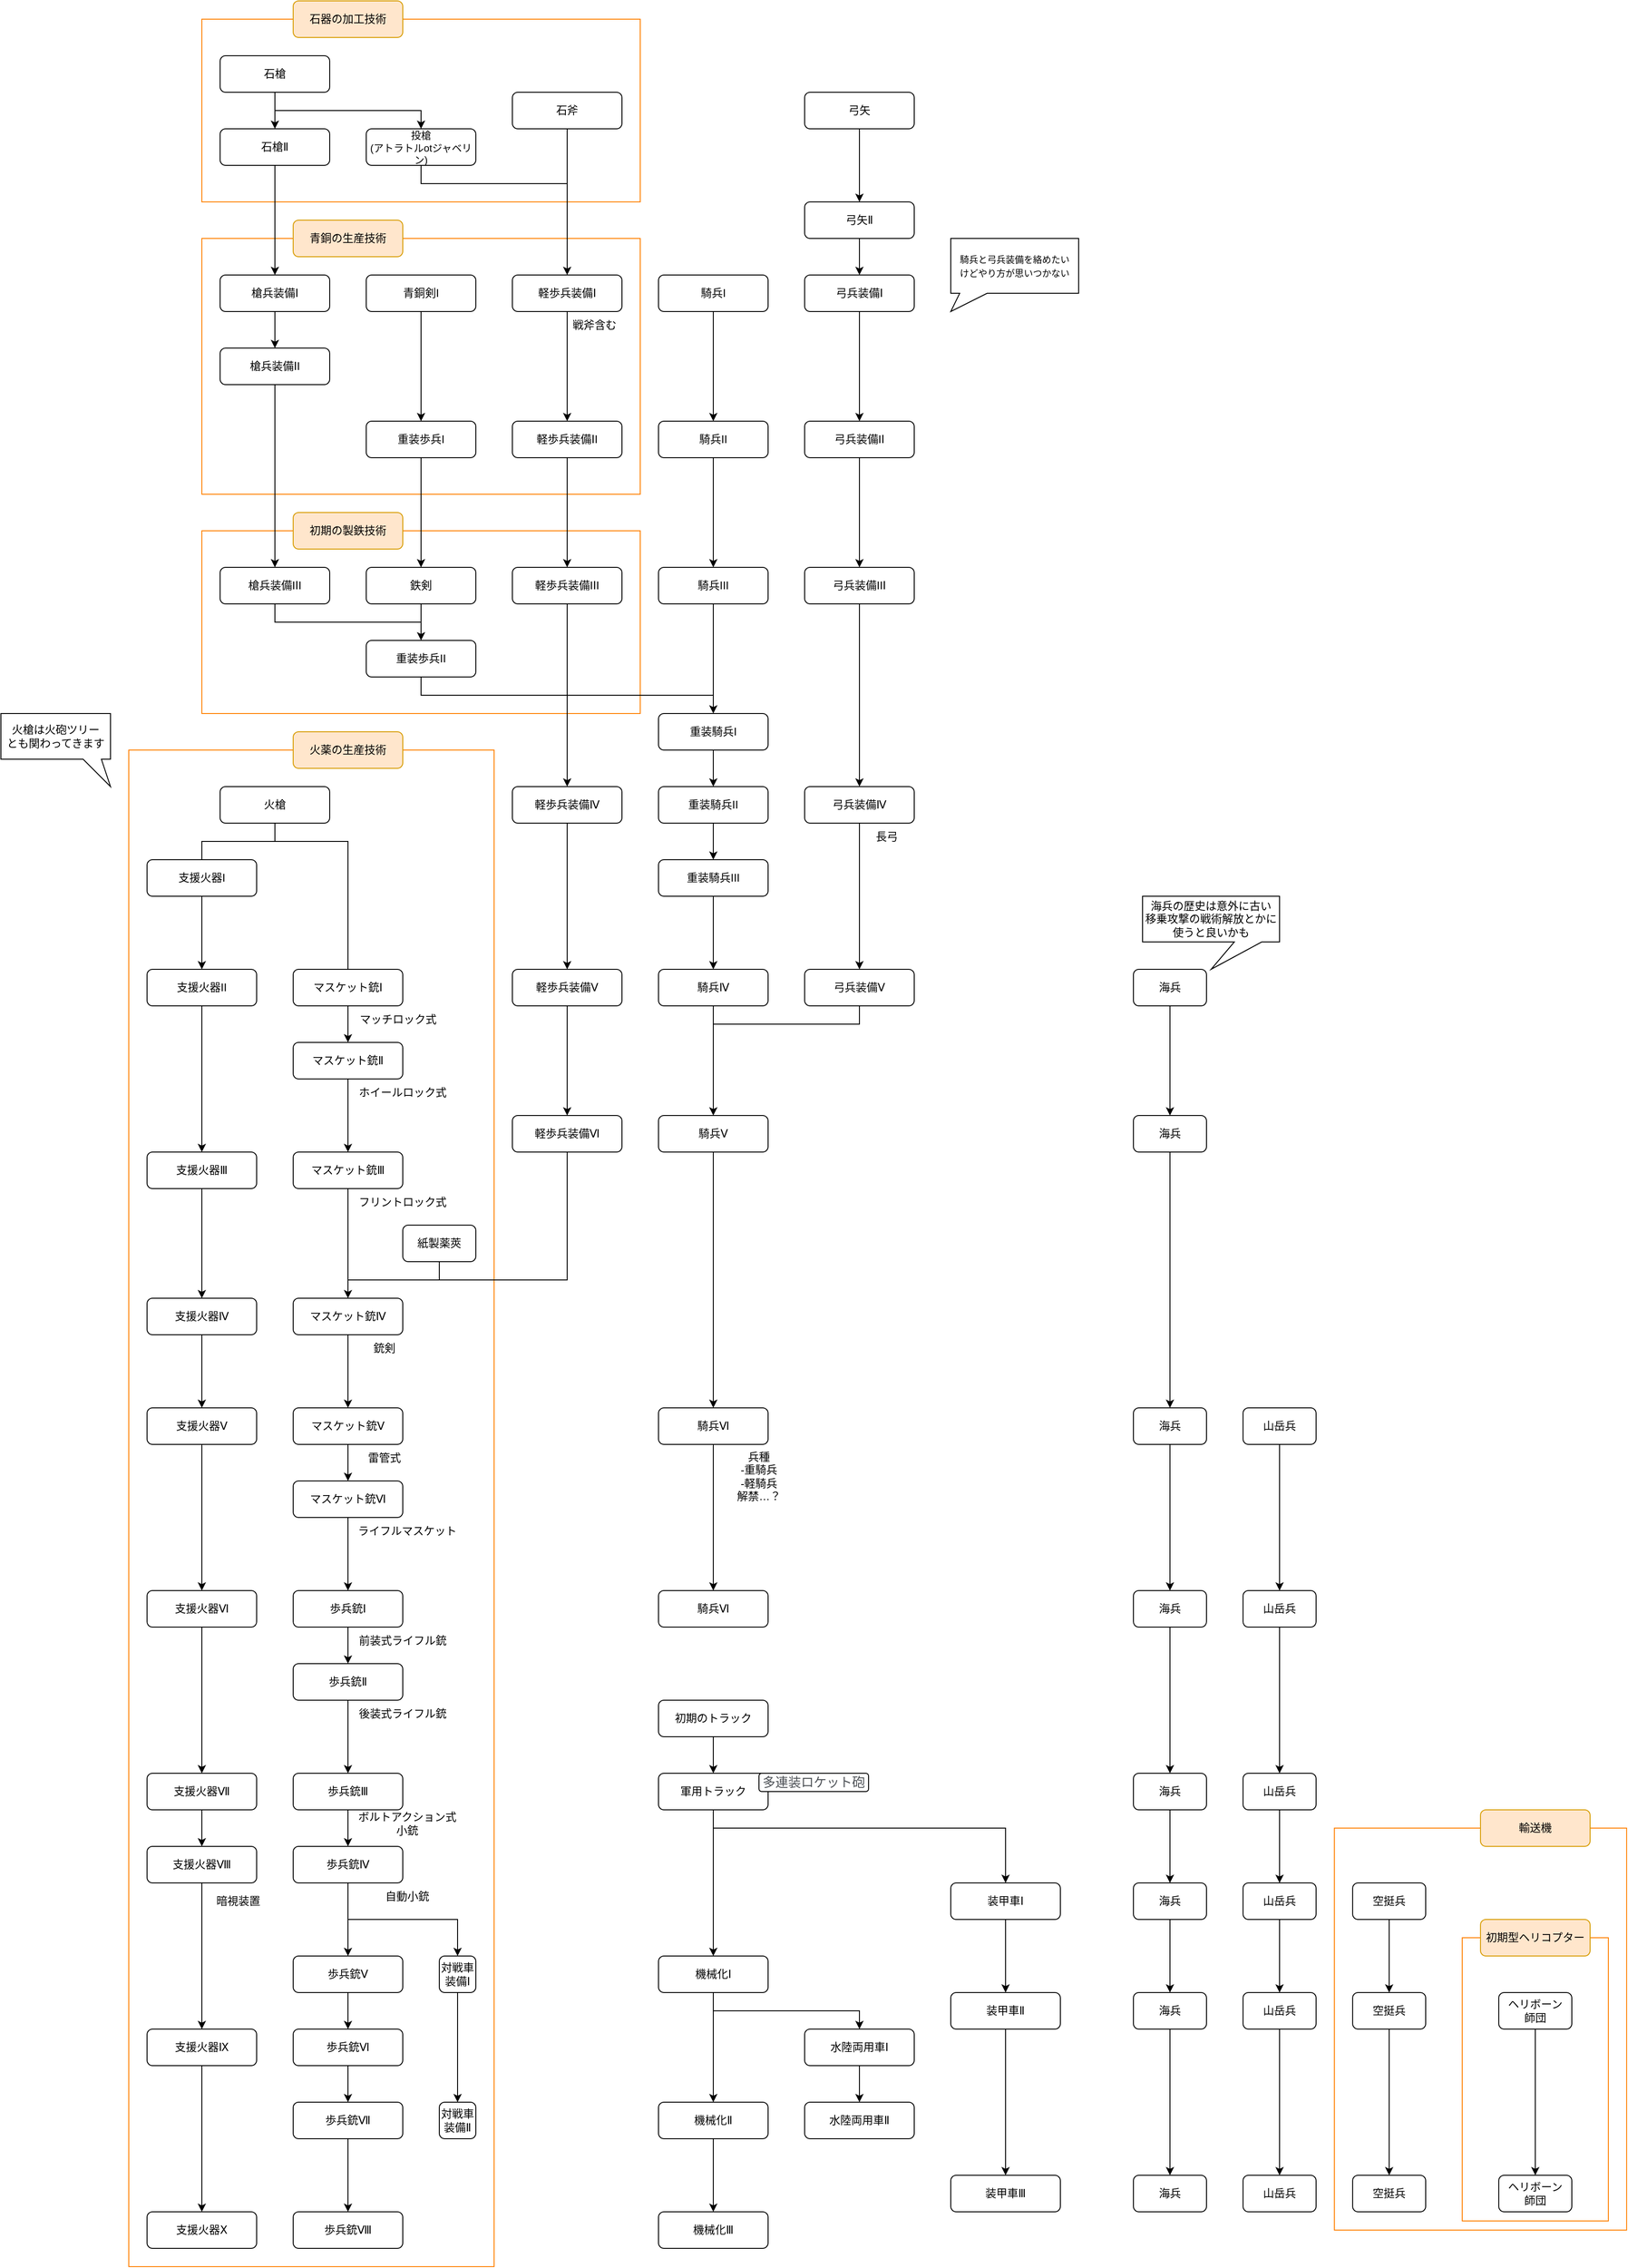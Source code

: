 <mxfile version="24.6.5" type="device">
  <diagram name="ページ1" id="NdRuTDRebh9MN4a-2RcH">
    <mxGraphModel dx="3180" dy="1843" grid="1" gridSize="10" guides="1" tooltips="1" connect="1" arrows="1" fold="1" page="1" pageScale="1" pageWidth="2339" pageHeight="3300" math="0" shadow="0">
      <root>
        <mxCell id="0" />
        <mxCell id="1" parent="0" />
        <mxCell id="Y0thaKrpb1zDU8qjCCU0-217" value="" style="rounded=0;whiteSpace=wrap;html=1;fillColor=none;strokeColor=#FF8000;" vertex="1" parent="1">
          <mxGeometry x="1540" y="2020" width="320" height="440" as="geometry" />
        </mxCell>
        <mxCell id="Y0thaKrpb1zDU8qjCCU0-218" value="" style="rounded=0;whiteSpace=wrap;html=1;fillColor=none;strokeColor=#FF8000;" vertex="1" parent="1">
          <mxGeometry x="1680" y="2140" width="160" height="310" as="geometry" />
        </mxCell>
        <mxCell id="Y0thaKrpb1zDU8qjCCU0-99" value="" style="rounded=0;whiteSpace=wrap;html=1;fillColor=none;strokeColor=#FF8000;" vertex="1" parent="1">
          <mxGeometry x="220" y="840" width="400" height="1660" as="geometry" />
        </mxCell>
        <mxCell id="Y0thaKrpb1zDU8qjCCU0-19" value="" style="rounded=0;whiteSpace=wrap;html=1;fillColor=none;strokeColor=#FF8000;" vertex="1" parent="1">
          <mxGeometry x="300" y="600" width="480" height="200" as="geometry" />
        </mxCell>
        <mxCell id="Y0thaKrpb1zDU8qjCCU0-8" value="" style="rounded=0;whiteSpace=wrap;html=1;fillColor=none;strokeColor=#FF8000;" vertex="1" parent="1">
          <mxGeometry x="300" y="280" width="480" height="280" as="geometry" />
        </mxCell>
        <mxCell id="Y0thaKrpb1zDU8qjCCU0-5" value="" style="rounded=0;whiteSpace=wrap;html=1;fillColor=none;strokeColor=#FF8000;" vertex="1" parent="1">
          <mxGeometry x="300" y="40" width="480" height="200" as="geometry" />
        </mxCell>
        <mxCell id="DwcxrSSOxpECxM9iUJza-3" value="" style="edgeStyle=orthogonalEdgeStyle;rounded=0;orthogonalLoop=1;jettySize=auto;html=1;" parent="1" source="DwcxrSSOxpECxM9iUJza-1" target="DwcxrSSOxpECxM9iUJza-2" edge="1">
          <mxGeometry relative="1" as="geometry" />
        </mxCell>
        <mxCell id="DwcxrSSOxpECxM9iUJza-1" value="石槍" style="rounded=1;whiteSpace=wrap;html=1;" parent="1" vertex="1">
          <mxGeometry x="320" y="80" width="120" height="40" as="geometry" />
        </mxCell>
        <mxCell id="DwcxrSSOxpECxM9iUJza-5" value="" style="edgeStyle=orthogonalEdgeStyle;rounded=0;orthogonalLoop=1;jettySize=auto;html=1;" parent="1" source="DwcxrSSOxpECxM9iUJza-2" target="DwcxrSSOxpECxM9iUJza-4" edge="1">
          <mxGeometry relative="1" as="geometry" />
        </mxCell>
        <mxCell id="DwcxrSSOxpECxM9iUJza-2" value="石槍Ⅱ" style="rounded=1;whiteSpace=wrap;html=1;" parent="1" vertex="1">
          <mxGeometry x="320" y="160" width="120" height="40" as="geometry" />
        </mxCell>
        <mxCell id="DwcxrSSOxpECxM9iUJza-23" value="" style="edgeStyle=orthogonalEdgeStyle;rounded=0;orthogonalLoop=1;jettySize=auto;html=1;" parent="1" source="DwcxrSSOxpECxM9iUJza-4" target="DwcxrSSOxpECxM9iUJza-22" edge="1">
          <mxGeometry relative="1" as="geometry" />
        </mxCell>
        <mxCell id="DwcxrSSOxpECxM9iUJza-4" value="&lt;font style=&quot;vertical-align: inherit;&quot;&gt;&lt;font style=&quot;vertical-align: inherit;&quot;&gt;槍兵装備Ⅰ&lt;/font&gt;&lt;/font&gt;" style="rounded=1;whiteSpace=wrap;html=1;" parent="1" vertex="1">
          <mxGeometry x="320" y="320" width="120" height="40" as="geometry" />
        </mxCell>
        <mxCell id="DwcxrSSOxpECxM9iUJza-6" value="&lt;font style=&quot;font-size: 11px;&quot;&gt;投槍&lt;/font&gt;&lt;div style=&quot;font-size: 11px;&quot;&gt;&lt;font style=&quot;font-size: 11px;&quot;&gt;(アトラトルotジャベリン)&lt;/font&gt;&lt;/div&gt;" style="rounded=1;whiteSpace=wrap;html=1;" parent="1" vertex="1">
          <mxGeometry x="480" y="160" width="120" height="40" as="geometry" />
        </mxCell>
        <mxCell id="DwcxrSSOxpECxM9iUJza-7" value="" style="endArrow=classic;html=1;rounded=0;entryX=0.5;entryY=0;entryDx=0;entryDy=0;" parent="1" target="DwcxrSSOxpECxM9iUJza-6" edge="1">
          <mxGeometry width="50" height="50" relative="1" as="geometry">
            <mxPoint x="380" y="140" as="sourcePoint" />
            <mxPoint x="630" y="300" as="targetPoint" />
            <Array as="points">
              <mxPoint x="540" y="140" />
            </Array>
          </mxGeometry>
        </mxCell>
        <mxCell id="DwcxrSSOxpECxM9iUJza-12" value="" style="edgeStyle=orthogonalEdgeStyle;rounded=0;orthogonalLoop=1;jettySize=auto;html=1;" parent="1" source="DwcxrSSOxpECxM9iUJza-9" target="DwcxrSSOxpECxM9iUJza-11" edge="1">
          <mxGeometry relative="1" as="geometry" />
        </mxCell>
        <mxCell id="DwcxrSSOxpECxM9iUJza-9" value="&lt;font style=&quot;vertical-align: inherit;&quot;&gt;&lt;font style=&quot;vertical-align: inherit;&quot;&gt;&lt;font style=&quot;vertical-align: inherit;&quot;&gt;&lt;font style=&quot;vertical-align: inherit;&quot;&gt;石斧&lt;/font&gt;&lt;/font&gt;&lt;/font&gt;&lt;/font&gt;" style="rounded=1;whiteSpace=wrap;html=1;" parent="1" vertex="1">
          <mxGeometry x="640" y="120" width="120" height="40" as="geometry" />
        </mxCell>
        <mxCell id="Y0thaKrpb1zDU8qjCCU0-7" value="" style="edgeStyle=orthogonalEdgeStyle;rounded=0;orthogonalLoop=1;jettySize=auto;html=1;" edge="1" parent="1" source="DwcxrSSOxpECxM9iUJza-11" target="Y0thaKrpb1zDU8qjCCU0-6">
          <mxGeometry relative="1" as="geometry" />
        </mxCell>
        <mxCell id="DwcxrSSOxpECxM9iUJza-11" value="軽歩兵装備Ⅰ" style="rounded=1;whiteSpace=wrap;html=1;" parent="1" vertex="1">
          <mxGeometry x="640" y="320" width="120" height="40" as="geometry" />
        </mxCell>
        <mxCell id="DwcxrSSOxpECxM9iUJza-14" value="" style="endArrow=none;html=1;rounded=0;entryX=0.5;entryY=1;entryDx=0;entryDy=0;" parent="1" target="DwcxrSSOxpECxM9iUJza-6" edge="1">
          <mxGeometry width="50" height="50" relative="1" as="geometry">
            <mxPoint x="700" y="220" as="sourcePoint" />
            <mxPoint x="700" y="280" as="targetPoint" />
            <Array as="points">
              <mxPoint x="540" y="220" />
            </Array>
          </mxGeometry>
        </mxCell>
        <mxCell id="DwcxrSSOxpECxM9iUJza-18" value="" style="edgeStyle=orthogonalEdgeStyle;rounded=0;orthogonalLoop=1;jettySize=auto;html=1;" parent="1" source="DwcxrSSOxpECxM9iUJza-16" target="DwcxrSSOxpECxM9iUJza-17" edge="1">
          <mxGeometry relative="1" as="geometry" />
        </mxCell>
        <mxCell id="DwcxrSSOxpECxM9iUJza-16" value="弓矢" style="rounded=1;whiteSpace=wrap;html=1;" parent="1" vertex="1">
          <mxGeometry x="960" y="120" width="120" height="40" as="geometry" />
        </mxCell>
        <mxCell id="DwcxrSSOxpECxM9iUJza-20" value="" style="edgeStyle=orthogonalEdgeStyle;rounded=0;orthogonalLoop=1;jettySize=auto;html=1;" parent="1" source="DwcxrSSOxpECxM9iUJza-17" target="DwcxrSSOxpECxM9iUJza-19" edge="1">
          <mxGeometry relative="1" as="geometry" />
        </mxCell>
        <mxCell id="DwcxrSSOxpECxM9iUJza-17" value="弓矢Ⅱ" style="rounded=1;whiteSpace=wrap;html=1;" parent="1" vertex="1">
          <mxGeometry x="960" y="240" width="120" height="40" as="geometry" />
        </mxCell>
        <mxCell id="Y0thaKrpb1zDU8qjCCU0-18" value="" style="edgeStyle=orthogonalEdgeStyle;rounded=0;orthogonalLoop=1;jettySize=auto;html=1;" edge="1" parent="1" source="DwcxrSSOxpECxM9iUJza-19" target="Y0thaKrpb1zDU8qjCCU0-17">
          <mxGeometry relative="1" as="geometry" />
        </mxCell>
        <mxCell id="DwcxrSSOxpECxM9iUJza-19" value="弓兵装備Ⅰ" style="rounded=1;whiteSpace=wrap;html=1;" parent="1" vertex="1">
          <mxGeometry x="960" y="320" width="120" height="40" as="geometry" />
        </mxCell>
        <mxCell id="Y0thaKrpb1zDU8qjCCU0-31" value="" style="edgeStyle=orthogonalEdgeStyle;rounded=0;orthogonalLoop=1;jettySize=auto;html=1;" edge="1" parent="1" source="DwcxrSSOxpECxM9iUJza-22" target="Y0thaKrpb1zDU8qjCCU0-30">
          <mxGeometry relative="1" as="geometry" />
        </mxCell>
        <mxCell id="DwcxrSSOxpECxM9iUJza-22" value="&lt;font style=&quot;vertical-align: inherit;&quot;&gt;&lt;font style=&quot;vertical-align: inherit;&quot;&gt;槍兵装備ⅠI&lt;/font&gt;&lt;/font&gt;" style="rounded=1;whiteSpace=wrap;html=1;" parent="1" vertex="1">
          <mxGeometry x="320" y="400" width="120" height="40" as="geometry" />
        </mxCell>
        <mxCell id="Y0thaKrpb1zDU8qjCCU0-15" value="" style="edgeStyle=orthogonalEdgeStyle;rounded=0;orthogonalLoop=1;jettySize=auto;html=1;" edge="1" parent="1" source="DwcxrSSOxpECxM9iUJza-24" target="Y0thaKrpb1zDU8qjCCU0-14">
          <mxGeometry relative="1" as="geometry" />
        </mxCell>
        <mxCell id="DwcxrSSOxpECxM9iUJza-24" value="重装歩兵I" style="rounded=1;whiteSpace=wrap;html=1;" parent="1" vertex="1">
          <mxGeometry x="480" y="480" width="120" height="40" as="geometry" />
        </mxCell>
        <mxCell id="Y0thaKrpb1zDU8qjCCU0-1" value="&lt;font style=&quot;vertical-align: inherit;&quot;&gt;&lt;font style=&quot;vertical-align: inherit;&quot;&gt;石器の加工技術&lt;/font&gt;&lt;/font&gt;" style="rounded=1;whiteSpace=wrap;html=1;fillColor=#ffe6cc;strokeColor=#d79b00;" vertex="1" parent="1">
          <mxGeometry x="400" y="20" width="120" height="40" as="geometry" />
        </mxCell>
        <mxCell id="Y0thaKrpb1zDU8qjCCU0-4" value="青銅の生産技術" style="rounded=1;whiteSpace=wrap;html=1;fillColor=#ffe6cc;strokeColor=#d79b00;" vertex="1" parent="1">
          <mxGeometry x="400" y="260" width="120" height="40" as="geometry" />
        </mxCell>
        <mxCell id="Y0thaKrpb1zDU8qjCCU0-13" value="" style="edgeStyle=orthogonalEdgeStyle;rounded=0;orthogonalLoop=1;jettySize=auto;html=1;" edge="1" parent="1" source="Y0thaKrpb1zDU8qjCCU0-6" target="Y0thaKrpb1zDU8qjCCU0-12">
          <mxGeometry relative="1" as="geometry" />
        </mxCell>
        <mxCell id="Y0thaKrpb1zDU8qjCCU0-6" value="軽歩兵装備ⅠI" style="rounded=1;whiteSpace=wrap;html=1;" vertex="1" parent="1">
          <mxGeometry x="640" y="480" width="120" height="40" as="geometry" />
        </mxCell>
        <mxCell id="Y0thaKrpb1zDU8qjCCU0-9" value="戦斧含む" style="text;html=1;align=center;verticalAlign=middle;whiteSpace=wrap;rounded=0;" vertex="1" parent="1">
          <mxGeometry x="700" y="360" width="60" height="30" as="geometry" />
        </mxCell>
        <mxCell id="Y0thaKrpb1zDU8qjCCU0-12" value="軽歩兵装備IⅠI" style="rounded=1;whiteSpace=wrap;html=1;" vertex="1" parent="1">
          <mxGeometry x="640" y="640" width="120" height="40" as="geometry" />
        </mxCell>
        <mxCell id="Y0thaKrpb1zDU8qjCCU0-14" value="鉄剣" style="rounded=1;whiteSpace=wrap;html=1;" vertex="1" parent="1">
          <mxGeometry x="480" y="640" width="120" height="40" as="geometry" />
        </mxCell>
        <mxCell id="Y0thaKrpb1zDU8qjCCU0-16" value="初期の製鉄技術" style="rounded=1;whiteSpace=wrap;html=1;fillColor=#ffe6cc;strokeColor=#d79b00;" vertex="1" parent="1">
          <mxGeometry x="400" y="580" width="120" height="40" as="geometry" />
        </mxCell>
        <mxCell id="Y0thaKrpb1zDU8qjCCU0-61" value="" style="edgeStyle=orthogonalEdgeStyle;rounded=0;orthogonalLoop=1;jettySize=auto;html=1;" edge="1" parent="1" source="Y0thaKrpb1zDU8qjCCU0-17" target="Y0thaKrpb1zDU8qjCCU0-60">
          <mxGeometry relative="1" as="geometry" />
        </mxCell>
        <mxCell id="Y0thaKrpb1zDU8qjCCU0-17" value="弓兵装備IⅠ" style="rounded=1;whiteSpace=wrap;html=1;" vertex="1" parent="1">
          <mxGeometry x="960" y="480" width="120" height="40" as="geometry" />
        </mxCell>
        <mxCell id="Y0thaKrpb1zDU8qjCCU0-24" value="火薬の生産技術" style="rounded=1;whiteSpace=wrap;html=1;fillColor=#ffe6cc;strokeColor=#d79b00;" vertex="1" parent="1">
          <mxGeometry x="400" y="820" width="120" height="40" as="geometry" />
        </mxCell>
        <mxCell id="Y0thaKrpb1zDU8qjCCU0-30" value="&lt;font style=&quot;vertical-align: inherit;&quot;&gt;&lt;font style=&quot;vertical-align: inherit;&quot;&gt;槍兵装備IⅠI&lt;/font&gt;&lt;/font&gt;" style="rounded=1;whiteSpace=wrap;html=1;" vertex="1" parent="1">
          <mxGeometry x="320" y="640" width="120" height="40" as="geometry" />
        </mxCell>
        <mxCell id="Y0thaKrpb1zDU8qjCCU0-33" value="" style="endArrow=none;html=1;rounded=0;entryX=0.5;entryY=1;entryDx=0;entryDy=0;" edge="1" parent="1" target="Y0thaKrpb1zDU8qjCCU0-30">
          <mxGeometry width="50" height="50" relative="1" as="geometry">
            <mxPoint x="540" y="700" as="sourcePoint" />
            <mxPoint x="550" y="710" as="targetPoint" />
            <Array as="points">
              <mxPoint x="380" y="700" />
            </Array>
          </mxGeometry>
        </mxCell>
        <mxCell id="Y0thaKrpb1zDU8qjCCU0-35" value="" style="endArrow=classic;html=1;rounded=0;exitX=0.5;exitY=1;exitDx=0;exitDy=0;entryX=0.5;entryY=0;entryDx=0;entryDy=0;" edge="1" parent="1" source="Y0thaKrpb1zDU8qjCCU0-12" target="Y0thaKrpb1zDU8qjCCU0-36">
          <mxGeometry width="50" height="50" relative="1" as="geometry">
            <mxPoint x="500" y="760" as="sourcePoint" />
            <mxPoint x="700" y="720" as="targetPoint" />
          </mxGeometry>
        </mxCell>
        <mxCell id="Y0thaKrpb1zDU8qjCCU0-74" value="" style="edgeStyle=orthogonalEdgeStyle;rounded=0;orthogonalLoop=1;jettySize=auto;html=1;" edge="1" parent="1" source="Y0thaKrpb1zDU8qjCCU0-36" target="Y0thaKrpb1zDU8qjCCU0-73">
          <mxGeometry relative="1" as="geometry" />
        </mxCell>
        <mxCell id="Y0thaKrpb1zDU8qjCCU0-36" value="軽歩兵装備Ⅳ" style="rounded=1;whiteSpace=wrap;html=1;" vertex="1" parent="1">
          <mxGeometry x="640" y="880" width="120" height="40" as="geometry" />
        </mxCell>
        <mxCell id="Y0thaKrpb1zDU8qjCCU0-37" value="" style="endArrow=classic;html=1;rounded=0;exitX=0.5;exitY=1;exitDx=0;exitDy=0;" edge="1" parent="1" source="Y0thaKrpb1zDU8qjCCU0-14">
          <mxGeometry width="50" height="50" relative="1" as="geometry">
            <mxPoint x="600" y="720" as="sourcePoint" />
            <mxPoint x="540" y="720" as="targetPoint" />
          </mxGeometry>
        </mxCell>
        <mxCell id="Y0thaKrpb1zDU8qjCCU0-38" value="重装歩兵II" style="rounded=1;whiteSpace=wrap;html=1;" vertex="1" parent="1">
          <mxGeometry x="480" y="720" width="120" height="40" as="geometry" />
        </mxCell>
        <mxCell id="Y0thaKrpb1zDU8qjCCU0-43" value="" style="edgeStyle=orthogonalEdgeStyle;rounded=0;orthogonalLoop=1;jettySize=auto;html=1;" edge="1" parent="1" source="Y0thaKrpb1zDU8qjCCU0-41" target="Y0thaKrpb1zDU8qjCCU0-42">
          <mxGeometry relative="1" as="geometry" />
        </mxCell>
        <mxCell id="Y0thaKrpb1zDU8qjCCU0-41" value="騎兵III" style="rounded=1;whiteSpace=wrap;html=1;" vertex="1" parent="1">
          <mxGeometry x="800" y="640" width="120" height="40" as="geometry" />
        </mxCell>
        <mxCell id="Y0thaKrpb1zDU8qjCCU0-59" value="" style="edgeStyle=orthogonalEdgeStyle;rounded=0;orthogonalLoop=1;jettySize=auto;html=1;" edge="1" parent="1" source="Y0thaKrpb1zDU8qjCCU0-42" target="Y0thaKrpb1zDU8qjCCU0-58">
          <mxGeometry relative="1" as="geometry" />
        </mxCell>
        <mxCell id="Y0thaKrpb1zDU8qjCCU0-42" value="重装騎兵I" style="rounded=1;whiteSpace=wrap;html=1;" vertex="1" parent="1">
          <mxGeometry x="800" y="800" width="120" height="40" as="geometry" />
        </mxCell>
        <mxCell id="Y0thaKrpb1zDU8qjCCU0-44" value="" style="endArrow=none;html=1;rounded=0;exitX=0.5;exitY=1;exitDx=0;exitDy=0;" edge="1" parent="1" source="Y0thaKrpb1zDU8qjCCU0-38">
          <mxGeometry width="50" height="50" relative="1" as="geometry">
            <mxPoint x="840" y="650" as="sourcePoint" />
            <mxPoint x="860" y="780" as="targetPoint" />
            <Array as="points">
              <mxPoint x="540" y="780" />
            </Array>
          </mxGeometry>
        </mxCell>
        <mxCell id="Y0thaKrpb1zDU8qjCCU0-45" value="騎兵II" style="rounded=1;whiteSpace=wrap;html=1;" vertex="1" parent="1">
          <mxGeometry x="800" y="480" width="120" height="40" as="geometry" />
        </mxCell>
        <mxCell id="Y0thaKrpb1zDU8qjCCU0-48" value="" style="edgeStyle=orthogonalEdgeStyle;rounded=0;orthogonalLoop=1;jettySize=auto;html=1;entryX=0.5;entryY=0;entryDx=0;entryDy=0;" edge="1" parent="1" source="Y0thaKrpb1zDU8qjCCU0-46" target="Y0thaKrpb1zDU8qjCCU0-45">
          <mxGeometry relative="1" as="geometry">
            <mxPoint x="860" y="440" as="targetPoint" />
          </mxGeometry>
        </mxCell>
        <mxCell id="Y0thaKrpb1zDU8qjCCU0-46" value="騎兵I" style="rounded=1;whiteSpace=wrap;html=1;" vertex="1" parent="1">
          <mxGeometry x="800" y="320" width="120" height="40" as="geometry" />
        </mxCell>
        <mxCell id="Y0thaKrpb1zDU8qjCCU0-49" value="" style="endArrow=classic;html=1;rounded=0;entryX=0.5;entryY=0;entryDx=0;entryDy=0;exitX=0.5;exitY=1;exitDx=0;exitDy=0;" edge="1" parent="1" source="Y0thaKrpb1zDU8qjCCU0-45" target="Y0thaKrpb1zDU8qjCCU0-41">
          <mxGeometry width="50" height="50" relative="1" as="geometry">
            <mxPoint x="740" y="690" as="sourcePoint" />
            <mxPoint x="790" y="640" as="targetPoint" />
          </mxGeometry>
        </mxCell>
        <mxCell id="Y0thaKrpb1zDU8qjCCU0-50" value="&lt;font style=&quot;font-size: 10px;&quot;&gt;騎兵と弓兵装備を絡めたい&lt;/font&gt;&lt;div&gt;&lt;font style=&quot;font-size: 10px;&quot;&gt;けどやり方が思いつかない&lt;/font&gt;&lt;/div&gt;" style="shape=callout;whiteSpace=wrap;html=1;perimeter=calloutPerimeter;size=20;position=0.07;position2=0;base=30;" vertex="1" parent="1">
          <mxGeometry x="1120" y="280" width="140" height="80" as="geometry" />
        </mxCell>
        <mxCell id="Y0thaKrpb1zDU8qjCCU0-51" value="青銅剣I" style="rounded=1;whiteSpace=wrap;html=1;" vertex="1" parent="1">
          <mxGeometry x="480" y="320" width="120" height="40" as="geometry" />
        </mxCell>
        <mxCell id="Y0thaKrpb1zDU8qjCCU0-54" value="" style="edgeStyle=orthogonalEdgeStyle;rounded=0;orthogonalLoop=1;jettySize=auto;html=1;exitX=0.5;exitY=1;exitDx=0;exitDy=0;" edge="1" parent="1" source="Y0thaKrpb1zDU8qjCCU0-51" target="DwcxrSSOxpECxM9iUJza-24">
          <mxGeometry relative="1" as="geometry">
            <mxPoint x="540" y="440" as="sourcePoint" />
          </mxGeometry>
        </mxCell>
        <mxCell id="Y0thaKrpb1zDU8qjCCU0-57" value="" style="edgeStyle=orthogonalEdgeStyle;rounded=0;orthogonalLoop=1;jettySize=auto;html=1;" edge="1" parent="1" source="Y0thaKrpb1zDU8qjCCU0-55" target="Y0thaKrpb1zDU8qjCCU0-56">
          <mxGeometry relative="1" as="geometry" />
        </mxCell>
        <mxCell id="Y0thaKrpb1zDU8qjCCU0-55" value="支援火器I" style="rounded=1;whiteSpace=wrap;html=1;" vertex="1" parent="1">
          <mxGeometry x="240" y="960" width="120" height="40" as="geometry" />
        </mxCell>
        <mxCell id="Y0thaKrpb1zDU8qjCCU0-129" value="" style="edgeStyle=orthogonalEdgeStyle;rounded=0;orthogonalLoop=1;jettySize=auto;html=1;" edge="1" parent="1" source="Y0thaKrpb1zDU8qjCCU0-56" target="Y0thaKrpb1zDU8qjCCU0-128">
          <mxGeometry relative="1" as="geometry" />
        </mxCell>
        <mxCell id="Y0thaKrpb1zDU8qjCCU0-56" value="支援火器II" style="rounded=1;whiteSpace=wrap;html=1;" vertex="1" parent="1">
          <mxGeometry x="240" y="1080" width="120" height="40" as="geometry" />
        </mxCell>
        <mxCell id="Y0thaKrpb1zDU8qjCCU0-65" value="" style="edgeStyle=orthogonalEdgeStyle;rounded=0;orthogonalLoop=1;jettySize=auto;html=1;" edge="1" parent="1" source="Y0thaKrpb1zDU8qjCCU0-58" target="Y0thaKrpb1zDU8qjCCU0-64">
          <mxGeometry relative="1" as="geometry" />
        </mxCell>
        <mxCell id="Y0thaKrpb1zDU8qjCCU0-58" value="重装騎兵II" style="rounded=1;whiteSpace=wrap;html=1;" vertex="1" parent="1">
          <mxGeometry x="800" y="880" width="120" height="40" as="geometry" />
        </mxCell>
        <mxCell id="Y0thaKrpb1zDU8qjCCU0-63" value="" style="edgeStyle=orthogonalEdgeStyle;rounded=0;orthogonalLoop=1;jettySize=auto;html=1;" edge="1" parent="1" source="Y0thaKrpb1zDU8qjCCU0-60" target="Y0thaKrpb1zDU8qjCCU0-62">
          <mxGeometry relative="1" as="geometry" />
        </mxCell>
        <mxCell id="Y0thaKrpb1zDU8qjCCU0-60" value="弓兵装備IIⅠ" style="rounded=1;whiteSpace=wrap;html=1;" vertex="1" parent="1">
          <mxGeometry x="960" y="640" width="120" height="40" as="geometry" />
        </mxCell>
        <mxCell id="Y0thaKrpb1zDU8qjCCU0-86" value="" style="edgeStyle=orthogonalEdgeStyle;rounded=0;orthogonalLoop=1;jettySize=auto;html=1;" edge="1" parent="1" source="Y0thaKrpb1zDU8qjCCU0-62" target="Y0thaKrpb1zDU8qjCCU0-85">
          <mxGeometry relative="1" as="geometry" />
        </mxCell>
        <mxCell id="Y0thaKrpb1zDU8qjCCU0-62" value="弓兵装備Ⅳ" style="rounded=1;whiteSpace=wrap;html=1;" vertex="1" parent="1">
          <mxGeometry x="960" y="880" width="120" height="40" as="geometry" />
        </mxCell>
        <mxCell id="Y0thaKrpb1zDU8qjCCU0-84" value="" style="edgeStyle=orthogonalEdgeStyle;rounded=0;orthogonalLoop=1;jettySize=auto;html=1;" edge="1" parent="1" source="Y0thaKrpb1zDU8qjCCU0-64" target="Y0thaKrpb1zDU8qjCCU0-83">
          <mxGeometry relative="1" as="geometry" />
        </mxCell>
        <mxCell id="Y0thaKrpb1zDU8qjCCU0-64" value="重装騎兵III" style="rounded=1;whiteSpace=wrap;html=1;" vertex="1" parent="1">
          <mxGeometry x="800" y="960" width="120" height="40" as="geometry" />
        </mxCell>
        <mxCell id="Y0thaKrpb1zDU8qjCCU0-66" value="長弓" style="text;html=1;align=center;verticalAlign=middle;whiteSpace=wrap;rounded=0;" vertex="1" parent="1">
          <mxGeometry x="1020" y="920" width="60" height="30" as="geometry" />
        </mxCell>
        <mxCell id="Y0thaKrpb1zDU8qjCCU0-67" value="火槍" style="rounded=1;whiteSpace=wrap;html=1;" vertex="1" parent="1">
          <mxGeometry x="320" y="880" width="120" height="40" as="geometry" />
        </mxCell>
        <mxCell id="Y0thaKrpb1zDU8qjCCU0-69" value="火槍は火砲ツリー&lt;div&gt;とも関わってきます&lt;/div&gt;" style="shape=callout;whiteSpace=wrap;html=1;perimeter=calloutPerimeter;base=20;size=30;position=0.75;position2=1;" vertex="1" parent="1">
          <mxGeometry x="80" y="800" width="120" height="80" as="geometry" />
        </mxCell>
        <mxCell id="Y0thaKrpb1zDU8qjCCU0-70" value="" style="endArrow=none;html=1;rounded=0;exitX=0.5;exitY=0;exitDx=0;exitDy=0;" edge="1" parent="1" source="Y0thaKrpb1zDU8qjCCU0-55">
          <mxGeometry width="50" height="50" relative="1" as="geometry">
            <mxPoint x="410" y="1060" as="sourcePoint" />
            <mxPoint x="460" y="1080" as="targetPoint" />
            <Array as="points">
              <mxPoint x="300" y="940" />
              <mxPoint x="460" y="940" />
            </Array>
          </mxGeometry>
        </mxCell>
        <mxCell id="Y0thaKrpb1zDU8qjCCU0-71" value="" style="endArrow=none;html=1;rounded=0;entryX=0.5;entryY=1;entryDx=0;entryDy=0;" edge="1" parent="1" target="Y0thaKrpb1zDU8qjCCU0-67">
          <mxGeometry width="50" height="50" relative="1" as="geometry">
            <mxPoint x="380" y="940" as="sourcePoint" />
            <mxPoint x="460" y="890" as="targetPoint" />
          </mxGeometry>
        </mxCell>
        <mxCell id="Y0thaKrpb1zDU8qjCCU0-76" value="" style="edgeStyle=orthogonalEdgeStyle;rounded=0;orthogonalLoop=1;jettySize=auto;html=1;" edge="1" parent="1" source="Y0thaKrpb1zDU8qjCCU0-72" target="Y0thaKrpb1zDU8qjCCU0-75">
          <mxGeometry relative="1" as="geometry" />
        </mxCell>
        <mxCell id="Y0thaKrpb1zDU8qjCCU0-72" value="&lt;span style=&quot;background-color: initial;&quot;&gt;マスケット銃Ⅰ&lt;/span&gt;" style="rounded=1;whiteSpace=wrap;html=1;" vertex="1" parent="1">
          <mxGeometry x="400" y="1080" width="120" height="40" as="geometry" />
        </mxCell>
        <mxCell id="Y0thaKrpb1zDU8qjCCU0-91" value="" style="edgeStyle=orthogonalEdgeStyle;rounded=0;orthogonalLoop=1;jettySize=auto;html=1;" edge="1" parent="1" source="Y0thaKrpb1zDU8qjCCU0-73" target="Y0thaKrpb1zDU8qjCCU0-90">
          <mxGeometry relative="1" as="geometry" />
        </mxCell>
        <mxCell id="Y0thaKrpb1zDU8qjCCU0-73" value="軽歩兵装備Ⅴ" style="rounded=1;whiteSpace=wrap;html=1;" vertex="1" parent="1">
          <mxGeometry x="640" y="1080" width="120" height="40" as="geometry" />
        </mxCell>
        <mxCell id="Y0thaKrpb1zDU8qjCCU0-78" value="" style="edgeStyle=orthogonalEdgeStyle;rounded=0;orthogonalLoop=1;jettySize=auto;html=1;" edge="1" parent="1" source="Y0thaKrpb1zDU8qjCCU0-75" target="Y0thaKrpb1zDU8qjCCU0-77">
          <mxGeometry relative="1" as="geometry" />
        </mxCell>
        <mxCell id="Y0thaKrpb1zDU8qjCCU0-75" value="&lt;div&gt;マスケット銃Ⅱ&lt;/div&gt;" style="rounded=1;whiteSpace=wrap;html=1;" vertex="1" parent="1">
          <mxGeometry x="400" y="1160" width="120" height="40" as="geometry" />
        </mxCell>
        <mxCell id="Y0thaKrpb1zDU8qjCCU0-77" value="&lt;div&gt;マスケット銃Ⅲ&lt;/div&gt;" style="rounded=1;whiteSpace=wrap;html=1;" vertex="1" parent="1">
          <mxGeometry x="400" y="1280" width="120" height="40" as="geometry" />
        </mxCell>
        <mxCell id="Y0thaKrpb1zDU8qjCCU0-79" value="マッチロック式" style="text;html=1;align=center;verticalAlign=middle;whiteSpace=wrap;rounded=0;" vertex="1" parent="1">
          <mxGeometry x="470" y="1120" width="90" height="30" as="geometry" />
        </mxCell>
        <mxCell id="Y0thaKrpb1zDU8qjCCU0-80" value="ホイールロック式" style="text;html=1;align=center;verticalAlign=middle;whiteSpace=wrap;rounded=0;" vertex="1" parent="1">
          <mxGeometry x="470" y="1200" width="100" height="30" as="geometry" />
        </mxCell>
        <mxCell id="Y0thaKrpb1zDU8qjCCU0-82" value="フリントロック式" style="text;html=1;align=center;verticalAlign=middle;whiteSpace=wrap;rounded=0;" vertex="1" parent="1">
          <mxGeometry x="470" y="1320" width="100" height="30" as="geometry" />
        </mxCell>
        <mxCell id="Y0thaKrpb1zDU8qjCCU0-146" value="" style="edgeStyle=orthogonalEdgeStyle;rounded=0;orthogonalLoop=1;jettySize=auto;html=1;" edge="1" parent="1" source="Y0thaKrpb1zDU8qjCCU0-83" target="Y0thaKrpb1zDU8qjCCU0-145">
          <mxGeometry relative="1" as="geometry" />
        </mxCell>
        <mxCell id="Y0thaKrpb1zDU8qjCCU0-83" value="騎兵Ⅳ" style="rounded=1;whiteSpace=wrap;html=1;" vertex="1" parent="1">
          <mxGeometry x="800" y="1080" width="120" height="40" as="geometry" />
        </mxCell>
        <mxCell id="Y0thaKrpb1zDU8qjCCU0-85" value="弓兵装備Ⅴ" style="rounded=1;whiteSpace=wrap;html=1;" vertex="1" parent="1">
          <mxGeometry x="960" y="1080" width="120" height="40" as="geometry" />
        </mxCell>
        <mxCell id="Y0thaKrpb1zDU8qjCCU0-87" value="紙製薬莢" style="rounded=1;whiteSpace=wrap;html=1;" vertex="1" parent="1">
          <mxGeometry x="520" y="1360" width="80" height="40" as="geometry" />
        </mxCell>
        <mxCell id="Y0thaKrpb1zDU8qjCCU0-89" value="" style="endArrow=classic;html=1;rounded=0;exitX=0.5;exitY=1;exitDx=0;exitDy=0;entryX=0.5;entryY=0;entryDx=0;entryDy=0;" edge="1" parent="1" source="Y0thaKrpb1zDU8qjCCU0-87" target="Y0thaKrpb1zDU8qjCCU0-92">
          <mxGeometry width="50" height="50" relative="1" as="geometry">
            <mxPoint x="650" y="1190" as="sourcePoint" />
            <mxPoint x="400" y="1440" as="targetPoint" />
            <Array as="points">
              <mxPoint x="560" y="1420" />
              <mxPoint x="460" y="1420" />
            </Array>
          </mxGeometry>
        </mxCell>
        <mxCell id="Y0thaKrpb1zDU8qjCCU0-90" value="軽歩兵装備Ⅵ" style="rounded=1;whiteSpace=wrap;html=1;" vertex="1" parent="1">
          <mxGeometry x="640" y="1240" width="120" height="40" as="geometry" />
        </mxCell>
        <mxCell id="Y0thaKrpb1zDU8qjCCU0-94" value="" style="edgeStyle=orthogonalEdgeStyle;rounded=0;orthogonalLoop=1;jettySize=auto;html=1;" edge="1" parent="1" source="Y0thaKrpb1zDU8qjCCU0-92" target="Y0thaKrpb1zDU8qjCCU0-93">
          <mxGeometry relative="1" as="geometry" />
        </mxCell>
        <mxCell id="Y0thaKrpb1zDU8qjCCU0-92" value="マスケット銃Ⅳ" style="rounded=1;whiteSpace=wrap;html=1;" vertex="1" parent="1">
          <mxGeometry x="400" y="1440" width="120" height="40" as="geometry" />
        </mxCell>
        <mxCell id="Y0thaKrpb1zDU8qjCCU0-113" value="" style="edgeStyle=orthogonalEdgeStyle;rounded=0;orthogonalLoop=1;jettySize=auto;html=1;" edge="1" parent="1" source="Y0thaKrpb1zDU8qjCCU0-93" target="Y0thaKrpb1zDU8qjCCU0-112">
          <mxGeometry relative="1" as="geometry" />
        </mxCell>
        <mxCell id="Y0thaKrpb1zDU8qjCCU0-93" value="マスケット銃Ⅴ" style="rounded=1;whiteSpace=wrap;html=1;" vertex="1" parent="1">
          <mxGeometry x="400" y="1560" width="120" height="40" as="geometry" />
        </mxCell>
        <mxCell id="Y0thaKrpb1zDU8qjCCU0-107" value="" style="edgeStyle=orthogonalEdgeStyle;rounded=0;orthogonalLoop=1;jettySize=auto;html=1;" edge="1" parent="1" source="Y0thaKrpb1zDU8qjCCU0-95" target="Y0thaKrpb1zDU8qjCCU0-106">
          <mxGeometry relative="1" as="geometry" />
        </mxCell>
        <mxCell id="Y0thaKrpb1zDU8qjCCU0-95" value="歩兵銃Ⅰ" style="rounded=1;whiteSpace=wrap;html=1;" vertex="1" parent="1">
          <mxGeometry x="400" y="1760" width="120" height="40" as="geometry" />
        </mxCell>
        <mxCell id="Y0thaKrpb1zDU8qjCCU0-97" value="銃剣" style="text;html=1;align=center;verticalAlign=middle;whiteSpace=wrap;rounded=0;" vertex="1" parent="1">
          <mxGeometry x="470" y="1480" width="60" height="30" as="geometry" />
        </mxCell>
        <mxCell id="Y0thaKrpb1zDU8qjCCU0-98" value="雷管式" style="text;html=1;align=center;verticalAlign=middle;whiteSpace=wrap;rounded=0;" vertex="1" parent="1">
          <mxGeometry x="470" y="1600" width="60" height="30" as="geometry" />
        </mxCell>
        <mxCell id="Y0thaKrpb1zDU8qjCCU0-103" value="" style="endArrow=none;html=1;rounded=0;entryX=0.5;entryY=1;entryDx=0;entryDy=0;" edge="1" parent="1" target="Y0thaKrpb1zDU8qjCCU0-77">
          <mxGeometry width="50" height="50" relative="1" as="geometry">
            <mxPoint x="460" y="1420" as="sourcePoint" />
            <mxPoint x="580" y="1340" as="targetPoint" />
          </mxGeometry>
        </mxCell>
        <mxCell id="Y0thaKrpb1zDU8qjCCU0-105" value="" style="endArrow=none;html=1;rounded=0;entryX=0.5;entryY=1;entryDx=0;entryDy=0;" edge="1" parent="1" target="Y0thaKrpb1zDU8qjCCU0-90">
          <mxGeometry width="50" height="50" relative="1" as="geometry">
            <mxPoint x="560" y="1420" as="sourcePoint" />
            <mxPoint x="540" y="1260" as="targetPoint" />
            <Array as="points">
              <mxPoint x="700" y="1420" />
            </Array>
          </mxGeometry>
        </mxCell>
        <mxCell id="Y0thaKrpb1zDU8qjCCU0-110" value="" style="edgeStyle=orthogonalEdgeStyle;rounded=0;orthogonalLoop=1;jettySize=auto;html=1;" edge="1" parent="1" source="Y0thaKrpb1zDU8qjCCU0-106" target="Y0thaKrpb1zDU8qjCCU0-109">
          <mxGeometry relative="1" as="geometry" />
        </mxCell>
        <mxCell id="Y0thaKrpb1zDU8qjCCU0-106" value="歩兵銃Ⅱ" style="rounded=1;whiteSpace=wrap;html=1;" vertex="1" parent="1">
          <mxGeometry x="400" y="1840" width="120" height="40" as="geometry" />
        </mxCell>
        <mxCell id="Y0thaKrpb1zDU8qjCCU0-108" value="前装式ライフル銃" style="text;html=1;align=center;verticalAlign=middle;whiteSpace=wrap;rounded=0;" vertex="1" parent="1">
          <mxGeometry x="470" y="1800" width="100" height="30" as="geometry" />
        </mxCell>
        <mxCell id="Y0thaKrpb1zDU8qjCCU0-117" value="" style="edgeStyle=orthogonalEdgeStyle;rounded=0;orthogonalLoop=1;jettySize=auto;html=1;" edge="1" parent="1" source="Y0thaKrpb1zDU8qjCCU0-109" target="Y0thaKrpb1zDU8qjCCU0-116">
          <mxGeometry relative="1" as="geometry" />
        </mxCell>
        <mxCell id="Y0thaKrpb1zDU8qjCCU0-109" value="歩兵銃Ⅲ" style="rounded=1;whiteSpace=wrap;html=1;" vertex="1" parent="1">
          <mxGeometry x="400" y="1960" width="120" height="40" as="geometry" />
        </mxCell>
        <mxCell id="Y0thaKrpb1zDU8qjCCU0-111" value="後装式ライフル銃" style="text;html=1;align=center;verticalAlign=middle;whiteSpace=wrap;rounded=0;" vertex="1" parent="1">
          <mxGeometry x="470" y="1880" width="100" height="30" as="geometry" />
        </mxCell>
        <mxCell id="Y0thaKrpb1zDU8qjCCU0-114" value="" style="edgeStyle=orthogonalEdgeStyle;rounded=0;orthogonalLoop=1;jettySize=auto;html=1;" edge="1" parent="1" source="Y0thaKrpb1zDU8qjCCU0-112" target="Y0thaKrpb1zDU8qjCCU0-95">
          <mxGeometry relative="1" as="geometry" />
        </mxCell>
        <mxCell id="Y0thaKrpb1zDU8qjCCU0-112" value="マスケット銃Ⅵ" style="rounded=1;whiteSpace=wrap;html=1;" vertex="1" parent="1">
          <mxGeometry x="400" y="1640" width="120" height="40" as="geometry" />
        </mxCell>
        <mxCell id="Y0thaKrpb1zDU8qjCCU0-115" value="ライフルマスケット" style="text;html=1;align=center;verticalAlign=middle;whiteSpace=wrap;rounded=0;" vertex="1" parent="1">
          <mxGeometry x="470" y="1680" width="110" height="30" as="geometry" />
        </mxCell>
        <mxCell id="Y0thaKrpb1zDU8qjCCU0-120" value="" style="edgeStyle=orthogonalEdgeStyle;rounded=0;orthogonalLoop=1;jettySize=auto;html=1;" edge="1" parent="1" source="Y0thaKrpb1zDU8qjCCU0-116" target="Y0thaKrpb1zDU8qjCCU0-119">
          <mxGeometry relative="1" as="geometry" />
        </mxCell>
        <mxCell id="Y0thaKrpb1zDU8qjCCU0-116" value="歩兵銃Ⅳ" style="rounded=1;whiteSpace=wrap;html=1;" vertex="1" parent="1">
          <mxGeometry x="400" y="2040" width="120" height="40" as="geometry" />
        </mxCell>
        <mxCell id="Y0thaKrpb1zDU8qjCCU0-118" value="ボルトアクション式小銃" style="text;html=1;align=center;verticalAlign=middle;whiteSpace=wrap;rounded=0;" vertex="1" parent="1">
          <mxGeometry x="470" y="2000" width="110" height="30" as="geometry" />
        </mxCell>
        <mxCell id="Y0thaKrpb1zDU8qjCCU0-123" value="" style="edgeStyle=orthogonalEdgeStyle;rounded=0;orthogonalLoop=1;jettySize=auto;html=1;" edge="1" parent="1" source="Y0thaKrpb1zDU8qjCCU0-119" target="Y0thaKrpb1zDU8qjCCU0-122">
          <mxGeometry relative="1" as="geometry" />
        </mxCell>
        <mxCell id="Y0thaKrpb1zDU8qjCCU0-119" value="歩兵銃Ⅴ" style="rounded=1;whiteSpace=wrap;html=1;" vertex="1" parent="1">
          <mxGeometry x="400" y="2160" width="120" height="40" as="geometry" />
        </mxCell>
        <mxCell id="Y0thaKrpb1zDU8qjCCU0-121" value="自動小銃" style="text;html=1;align=center;verticalAlign=middle;whiteSpace=wrap;rounded=0;" vertex="1" parent="1">
          <mxGeometry x="470" y="2080" width="110" height="30" as="geometry" />
        </mxCell>
        <mxCell id="Y0thaKrpb1zDU8qjCCU0-125" value="" style="edgeStyle=orthogonalEdgeStyle;rounded=0;orthogonalLoop=1;jettySize=auto;html=1;" edge="1" parent="1" source="Y0thaKrpb1zDU8qjCCU0-122" target="Y0thaKrpb1zDU8qjCCU0-124">
          <mxGeometry relative="1" as="geometry" />
        </mxCell>
        <mxCell id="Y0thaKrpb1zDU8qjCCU0-122" value="歩兵銃Ⅵ" style="rounded=1;whiteSpace=wrap;html=1;" vertex="1" parent="1">
          <mxGeometry x="400" y="2240" width="120" height="40" as="geometry" />
        </mxCell>
        <mxCell id="Y0thaKrpb1zDU8qjCCU0-127" value="" style="edgeStyle=orthogonalEdgeStyle;rounded=0;orthogonalLoop=1;jettySize=auto;html=1;" edge="1" parent="1" source="Y0thaKrpb1zDU8qjCCU0-124" target="Y0thaKrpb1zDU8qjCCU0-126">
          <mxGeometry relative="1" as="geometry" />
        </mxCell>
        <mxCell id="Y0thaKrpb1zDU8qjCCU0-124" value="歩兵銃Ⅶ" style="rounded=1;whiteSpace=wrap;html=1;" vertex="1" parent="1">
          <mxGeometry x="400" y="2320" width="120" height="40" as="geometry" />
        </mxCell>
        <mxCell id="Y0thaKrpb1zDU8qjCCU0-126" value="歩兵銃Ⅷ" style="rounded=1;whiteSpace=wrap;html=1;" vertex="1" parent="1">
          <mxGeometry x="400" y="2440" width="120" height="40" as="geometry" />
        </mxCell>
        <mxCell id="Y0thaKrpb1zDU8qjCCU0-131" value="" style="edgeStyle=orthogonalEdgeStyle;rounded=0;orthogonalLoop=1;jettySize=auto;html=1;" edge="1" parent="1" source="Y0thaKrpb1zDU8qjCCU0-128" target="Y0thaKrpb1zDU8qjCCU0-130">
          <mxGeometry relative="1" as="geometry" />
        </mxCell>
        <mxCell id="Y0thaKrpb1zDU8qjCCU0-128" value="支援火器Ⅲ" style="rounded=1;whiteSpace=wrap;html=1;" vertex="1" parent="1">
          <mxGeometry x="240" y="1280" width="120" height="40" as="geometry" />
        </mxCell>
        <mxCell id="Y0thaKrpb1zDU8qjCCU0-133" value="" style="edgeStyle=orthogonalEdgeStyle;rounded=0;orthogonalLoop=1;jettySize=auto;html=1;" edge="1" parent="1" source="Y0thaKrpb1zDU8qjCCU0-130" target="Y0thaKrpb1zDU8qjCCU0-132">
          <mxGeometry relative="1" as="geometry" />
        </mxCell>
        <mxCell id="Y0thaKrpb1zDU8qjCCU0-130" value="支援火器Ⅳ" style="rounded=1;whiteSpace=wrap;html=1;" vertex="1" parent="1">
          <mxGeometry x="240" y="1440" width="120" height="40" as="geometry" />
        </mxCell>
        <mxCell id="Y0thaKrpb1zDU8qjCCU0-135" value="" style="edgeStyle=orthogonalEdgeStyle;rounded=0;orthogonalLoop=1;jettySize=auto;html=1;" edge="1" parent="1" source="Y0thaKrpb1zDU8qjCCU0-132" target="Y0thaKrpb1zDU8qjCCU0-134">
          <mxGeometry relative="1" as="geometry" />
        </mxCell>
        <mxCell id="Y0thaKrpb1zDU8qjCCU0-132" value="支援火器Ⅴ" style="rounded=1;whiteSpace=wrap;html=1;" vertex="1" parent="1">
          <mxGeometry x="240" y="1560" width="120" height="40" as="geometry" />
        </mxCell>
        <mxCell id="Y0thaKrpb1zDU8qjCCU0-137" value="" style="edgeStyle=orthogonalEdgeStyle;rounded=0;orthogonalLoop=1;jettySize=auto;html=1;" edge="1" parent="1" source="Y0thaKrpb1zDU8qjCCU0-134" target="Y0thaKrpb1zDU8qjCCU0-136">
          <mxGeometry relative="1" as="geometry" />
        </mxCell>
        <mxCell id="Y0thaKrpb1zDU8qjCCU0-134" value="支援火器Ⅵ" style="rounded=1;whiteSpace=wrap;html=1;" vertex="1" parent="1">
          <mxGeometry x="240" y="1760" width="120" height="40" as="geometry" />
        </mxCell>
        <mxCell id="Y0thaKrpb1zDU8qjCCU0-139" value="" style="edgeStyle=orthogonalEdgeStyle;rounded=0;orthogonalLoop=1;jettySize=auto;html=1;" edge="1" parent="1" source="Y0thaKrpb1zDU8qjCCU0-136" target="Y0thaKrpb1zDU8qjCCU0-138">
          <mxGeometry relative="1" as="geometry" />
        </mxCell>
        <mxCell id="Y0thaKrpb1zDU8qjCCU0-136" value="支援火器Ⅶ" style="rounded=1;whiteSpace=wrap;html=1;" vertex="1" parent="1">
          <mxGeometry x="240" y="1960" width="120" height="40" as="geometry" />
        </mxCell>
        <mxCell id="Y0thaKrpb1zDU8qjCCU0-141" value="" style="edgeStyle=orthogonalEdgeStyle;rounded=0;orthogonalLoop=1;jettySize=auto;html=1;" edge="1" parent="1" source="Y0thaKrpb1zDU8qjCCU0-138" target="Y0thaKrpb1zDU8qjCCU0-140">
          <mxGeometry relative="1" as="geometry" />
        </mxCell>
        <mxCell id="Y0thaKrpb1zDU8qjCCU0-138" value="支援火器Ⅷ" style="rounded=1;whiteSpace=wrap;html=1;" vertex="1" parent="1">
          <mxGeometry x="240" y="2040" width="120" height="40" as="geometry" />
        </mxCell>
        <mxCell id="Y0thaKrpb1zDU8qjCCU0-143" value="" style="edgeStyle=orthogonalEdgeStyle;rounded=0;orthogonalLoop=1;jettySize=auto;html=1;" edge="1" parent="1" source="Y0thaKrpb1zDU8qjCCU0-140" target="Y0thaKrpb1zDU8qjCCU0-142">
          <mxGeometry relative="1" as="geometry" />
        </mxCell>
        <mxCell id="Y0thaKrpb1zDU8qjCCU0-140" value="支援火器Ⅸ" style="rounded=1;whiteSpace=wrap;html=1;" vertex="1" parent="1">
          <mxGeometry x="240" y="2240" width="120" height="40" as="geometry" />
        </mxCell>
        <mxCell id="Y0thaKrpb1zDU8qjCCU0-142" value="支援火器Ⅹ" style="rounded=1;whiteSpace=wrap;html=1;" vertex="1" parent="1">
          <mxGeometry x="240" y="2440" width="120" height="40" as="geometry" />
        </mxCell>
        <mxCell id="Y0thaKrpb1zDU8qjCCU0-148" value="" style="edgeStyle=orthogonalEdgeStyle;rounded=0;orthogonalLoop=1;jettySize=auto;html=1;" edge="1" parent="1" source="Y0thaKrpb1zDU8qjCCU0-145" target="Y0thaKrpb1zDU8qjCCU0-147">
          <mxGeometry relative="1" as="geometry" />
        </mxCell>
        <mxCell id="Y0thaKrpb1zDU8qjCCU0-145" value="騎兵Ⅴ" style="rounded=1;whiteSpace=wrap;html=1;" vertex="1" parent="1">
          <mxGeometry x="800" y="1240" width="120" height="40" as="geometry" />
        </mxCell>
        <mxCell id="Y0thaKrpb1zDU8qjCCU0-150" value="" style="edgeStyle=orthogonalEdgeStyle;rounded=0;orthogonalLoop=1;jettySize=auto;html=1;" edge="1" parent="1" source="Y0thaKrpb1zDU8qjCCU0-147" target="Y0thaKrpb1zDU8qjCCU0-149">
          <mxGeometry relative="1" as="geometry" />
        </mxCell>
        <mxCell id="Y0thaKrpb1zDU8qjCCU0-147" value="騎兵Ⅵ" style="rounded=1;whiteSpace=wrap;html=1;" vertex="1" parent="1">
          <mxGeometry x="800" y="1560" width="120" height="40" as="geometry" />
        </mxCell>
        <mxCell id="Y0thaKrpb1zDU8qjCCU0-149" value="騎兵Ⅵ" style="rounded=1;whiteSpace=wrap;html=1;" vertex="1" parent="1">
          <mxGeometry x="800" y="1760" width="120" height="40" as="geometry" />
        </mxCell>
        <mxCell id="Y0thaKrpb1zDU8qjCCU0-153" value="" style="edgeStyle=orthogonalEdgeStyle;rounded=0;orthogonalLoop=1;jettySize=auto;html=1;" edge="1" parent="1" source="Y0thaKrpb1zDU8qjCCU0-151" target="Y0thaKrpb1zDU8qjCCU0-152">
          <mxGeometry relative="1" as="geometry" />
        </mxCell>
        <mxCell id="Y0thaKrpb1zDU8qjCCU0-151" value="初期のトラック" style="rounded=1;whiteSpace=wrap;html=1;" vertex="1" parent="1">
          <mxGeometry x="800" y="1880" width="120" height="40" as="geometry" />
        </mxCell>
        <mxCell id="Y0thaKrpb1zDU8qjCCU0-155" value="" style="edgeStyle=orthogonalEdgeStyle;rounded=0;orthogonalLoop=1;jettySize=auto;html=1;" edge="1" parent="1" source="Y0thaKrpb1zDU8qjCCU0-152" target="Y0thaKrpb1zDU8qjCCU0-154">
          <mxGeometry relative="1" as="geometry" />
        </mxCell>
        <mxCell id="Y0thaKrpb1zDU8qjCCU0-152" value="軍用トラック" style="rounded=1;whiteSpace=wrap;html=1;" vertex="1" parent="1">
          <mxGeometry x="800" y="1960" width="120" height="40" as="geometry" />
        </mxCell>
        <mxCell id="Y0thaKrpb1zDU8qjCCU0-157" value="" style="edgeStyle=orthogonalEdgeStyle;rounded=0;orthogonalLoop=1;jettySize=auto;html=1;" edge="1" parent="1" source="Y0thaKrpb1zDU8qjCCU0-154" target="Y0thaKrpb1zDU8qjCCU0-156">
          <mxGeometry relative="1" as="geometry" />
        </mxCell>
        <mxCell id="Y0thaKrpb1zDU8qjCCU0-154" value="機械化Ⅰ" style="rounded=1;whiteSpace=wrap;html=1;" vertex="1" parent="1">
          <mxGeometry x="800" y="2160" width="120" height="40" as="geometry" />
        </mxCell>
        <mxCell id="Y0thaKrpb1zDU8qjCCU0-159" value="" style="edgeStyle=orthogonalEdgeStyle;rounded=0;orthogonalLoop=1;jettySize=auto;html=1;" edge="1" parent="1" source="Y0thaKrpb1zDU8qjCCU0-156" target="Y0thaKrpb1zDU8qjCCU0-158">
          <mxGeometry relative="1" as="geometry" />
        </mxCell>
        <mxCell id="Y0thaKrpb1zDU8qjCCU0-156" value="機械化Ⅱ" style="rounded=1;whiteSpace=wrap;html=1;" vertex="1" parent="1">
          <mxGeometry x="800" y="2320" width="120" height="40" as="geometry" />
        </mxCell>
        <mxCell id="Y0thaKrpb1zDU8qjCCU0-158" value="機械化Ⅲ" style="rounded=1;whiteSpace=wrap;html=1;" vertex="1" parent="1">
          <mxGeometry x="800" y="2440" width="120" height="40" as="geometry" />
        </mxCell>
        <mxCell id="Y0thaKrpb1zDU8qjCCU0-160" value="" style="endArrow=classic;html=1;rounded=0;" edge="1" parent="1">
          <mxGeometry width="50" height="50" relative="1" as="geometry">
            <mxPoint x="860" y="2220" as="sourcePoint" />
            <mxPoint x="1020" y="2240" as="targetPoint" />
            <Array as="points">
              <mxPoint x="1020" y="2220" />
            </Array>
          </mxGeometry>
        </mxCell>
        <mxCell id="Y0thaKrpb1zDU8qjCCU0-163" value="" style="edgeStyle=orthogonalEdgeStyle;rounded=0;orthogonalLoop=1;jettySize=auto;html=1;" edge="1" parent="1" source="Y0thaKrpb1zDU8qjCCU0-161" target="Y0thaKrpb1zDU8qjCCU0-162">
          <mxGeometry relative="1" as="geometry" />
        </mxCell>
        <mxCell id="Y0thaKrpb1zDU8qjCCU0-161" value="水陸両用車Ⅰ" style="rounded=1;whiteSpace=wrap;html=1;" vertex="1" parent="1">
          <mxGeometry x="960" y="2240" width="120" height="40" as="geometry" />
        </mxCell>
        <mxCell id="Y0thaKrpb1zDU8qjCCU0-162" value="水陸両用車Ⅱ" style="rounded=1;whiteSpace=wrap;html=1;" vertex="1" parent="1">
          <mxGeometry x="960" y="2320" width="120" height="40" as="geometry" />
        </mxCell>
        <mxCell id="Y0thaKrpb1zDU8qjCCU0-164" value="" style="endArrow=classic;html=1;rounded=0;" edge="1" parent="1">
          <mxGeometry width="50" height="50" relative="1" as="geometry">
            <mxPoint x="860" y="2020" as="sourcePoint" />
            <mxPoint x="1180" y="2080" as="targetPoint" />
            <Array as="points">
              <mxPoint x="1180" y="2020" />
            </Array>
          </mxGeometry>
        </mxCell>
        <mxCell id="Y0thaKrpb1zDU8qjCCU0-167" value="" style="edgeStyle=orthogonalEdgeStyle;rounded=0;orthogonalLoop=1;jettySize=auto;html=1;" edge="1" parent="1" source="Y0thaKrpb1zDU8qjCCU0-165" target="Y0thaKrpb1zDU8qjCCU0-166">
          <mxGeometry relative="1" as="geometry" />
        </mxCell>
        <mxCell id="Y0thaKrpb1zDU8qjCCU0-165" value="装甲車Ⅰ" style="rounded=1;whiteSpace=wrap;html=1;" vertex="1" parent="1">
          <mxGeometry x="1120" y="2080" width="120" height="40" as="geometry" />
        </mxCell>
        <mxCell id="Y0thaKrpb1zDU8qjCCU0-178" value="" style="edgeStyle=orthogonalEdgeStyle;rounded=0;orthogonalLoop=1;jettySize=auto;html=1;" edge="1" parent="1" source="Y0thaKrpb1zDU8qjCCU0-166" target="Y0thaKrpb1zDU8qjCCU0-177">
          <mxGeometry relative="1" as="geometry" />
        </mxCell>
        <mxCell id="Y0thaKrpb1zDU8qjCCU0-166" value="装甲車Ⅱ" style="rounded=1;whiteSpace=wrap;html=1;" vertex="1" parent="1">
          <mxGeometry x="1120" y="2200" width="120" height="40" as="geometry" />
        </mxCell>
        <mxCell id="Y0thaKrpb1zDU8qjCCU0-169" value="暗視装置" style="text;html=1;align=center;verticalAlign=middle;whiteSpace=wrap;rounded=0;" vertex="1" parent="1">
          <mxGeometry x="310" y="2085" width="60" height="30" as="geometry" />
        </mxCell>
        <mxCell id="Y0thaKrpb1zDU8qjCCU0-170" value="" style="endArrow=classic;html=1;rounded=0;" edge="1" parent="1">
          <mxGeometry width="50" height="50" relative="1" as="geometry">
            <mxPoint x="460" y="2120" as="sourcePoint" />
            <mxPoint x="580" y="2160" as="targetPoint" />
            <Array as="points">
              <mxPoint x="580" y="2120" />
            </Array>
          </mxGeometry>
        </mxCell>
        <mxCell id="Y0thaKrpb1zDU8qjCCU0-173" value="" style="edgeStyle=orthogonalEdgeStyle;rounded=0;orthogonalLoop=1;jettySize=auto;html=1;" edge="1" parent="1" source="Y0thaKrpb1zDU8qjCCU0-171" target="Y0thaKrpb1zDU8qjCCU0-172">
          <mxGeometry relative="1" as="geometry" />
        </mxCell>
        <mxCell id="Y0thaKrpb1zDU8qjCCU0-171" value="対戦車&lt;div&gt;装備Ⅰ&lt;/div&gt;" style="rounded=1;whiteSpace=wrap;html=1;" vertex="1" parent="1">
          <mxGeometry x="560" y="2160" width="40" height="40" as="geometry" />
        </mxCell>
        <mxCell id="Y0thaKrpb1zDU8qjCCU0-172" value="対戦車&lt;div&gt;装備Ⅱ&lt;/div&gt;" style="rounded=1;whiteSpace=wrap;html=1;" vertex="1" parent="1">
          <mxGeometry x="560" y="2320" width="40" height="40" as="geometry" />
        </mxCell>
        <mxCell id="Y0thaKrpb1zDU8qjCCU0-175" value="" style="endArrow=none;html=1;rounded=0;entryX=0.5;entryY=1;entryDx=0;entryDy=0;" edge="1" parent="1" target="Y0thaKrpb1zDU8qjCCU0-85">
          <mxGeometry width="50" height="50" relative="1" as="geometry">
            <mxPoint x="860" y="1140" as="sourcePoint" />
            <mxPoint x="750" y="1010" as="targetPoint" />
            <Array as="points">
              <mxPoint x="1020" y="1140" />
            </Array>
          </mxGeometry>
        </mxCell>
        <mxCell id="Y0thaKrpb1zDU8qjCCU0-176" value="兵種&lt;div&gt;-重騎兵&lt;/div&gt;&lt;div&gt;-軽騎兵&lt;/div&gt;&lt;div&gt;解禁…？&lt;/div&gt;" style="text;html=1;align=center;verticalAlign=middle;whiteSpace=wrap;rounded=0;" vertex="1" parent="1">
          <mxGeometry x="870" y="1620" width="80" height="30" as="geometry" />
        </mxCell>
        <mxCell id="Y0thaKrpb1zDU8qjCCU0-177" value="装甲車Ⅲ" style="rounded=1;whiteSpace=wrap;html=1;" vertex="1" parent="1">
          <mxGeometry x="1120" y="2400" width="120" height="40" as="geometry" />
        </mxCell>
        <mxCell id="Y0thaKrpb1zDU8qjCCU0-179" value="&lt;span style=&quot;color: rgb(77, 81, 86); font-family: Arial, sans-serif; font-size: 14px; text-align: start; background-color: rgb(255, 255, 255);&quot;&gt;多連装ロケット砲&lt;/span&gt;" style="rounded=1;whiteSpace=wrap;html=1;" vertex="1" parent="1">
          <mxGeometry x="910" y="1960" width="120" height="20" as="geometry" />
        </mxCell>
        <mxCell id="Y0thaKrpb1zDU8qjCCU0-184" value="" style="edgeStyle=orthogonalEdgeStyle;rounded=0;orthogonalLoop=1;jettySize=auto;html=1;" edge="1" parent="1" source="Y0thaKrpb1zDU8qjCCU0-180" target="Y0thaKrpb1zDU8qjCCU0-183">
          <mxGeometry relative="1" as="geometry" />
        </mxCell>
        <mxCell id="Y0thaKrpb1zDU8qjCCU0-180" value="海兵" style="rounded=1;whiteSpace=wrap;html=1;" vertex="1" parent="1">
          <mxGeometry x="1320" y="1080" width="80" height="40" as="geometry" />
        </mxCell>
        <mxCell id="Y0thaKrpb1zDU8qjCCU0-198" value="" style="edgeStyle=orthogonalEdgeStyle;rounded=0;orthogonalLoop=1;jettySize=auto;html=1;" edge="1" parent="1" source="Y0thaKrpb1zDU8qjCCU0-181" target="Y0thaKrpb1zDU8qjCCU0-197">
          <mxGeometry relative="1" as="geometry" />
        </mxCell>
        <mxCell id="Y0thaKrpb1zDU8qjCCU0-181" value="山岳兵&lt;span style=&quot;color: rgba(0, 0, 0, 0); font-family: monospace; font-size: 0px; text-align: start; text-wrap: nowrap;&quot;&gt;%3CmxGraphModel%3E%3Croot%3E%3CmxCell%20id%3D%220%22%2F%3E%3CmxCell%20id%3D%221%22%20parent%3D%220%22%2F%3E%3CmxCell%20id%3D%222%22%20value%3D%22%E6%B5%B7%E5%85%B5%22%20style%3D%22rounded%3D1%3BwhiteSpace%3Dwrap%3Bhtml%3D1%3B%22%20vertex%3D%221%22%20parent%3D%221%22%3E%3CmxGeometry%20x%3D%221320%22%20y%3D%222200%22%20width%3D%2280%22%20height%3D%2240%22%20as%3D%22geometry%22%2F%3E%3C%2FmxCell%3E%3C%2Froot%3E%3C%2FmxGraphModel%3E&lt;/span&gt;" style="rounded=1;whiteSpace=wrap;html=1;" vertex="1" parent="1">
          <mxGeometry x="1440" y="1560" width="80" height="40" as="geometry" />
        </mxCell>
        <mxCell id="Y0thaKrpb1zDU8qjCCU0-209" value="" style="edgeStyle=orthogonalEdgeStyle;rounded=0;orthogonalLoop=1;jettySize=auto;html=1;" edge="1" parent="1" source="Y0thaKrpb1zDU8qjCCU0-182" target="Y0thaKrpb1zDU8qjCCU0-208">
          <mxGeometry relative="1" as="geometry" />
        </mxCell>
        <mxCell id="Y0thaKrpb1zDU8qjCCU0-182" value="空挺兵" style="rounded=1;whiteSpace=wrap;html=1;" vertex="1" parent="1">
          <mxGeometry x="1560" y="2080" width="80" height="40" as="geometry" />
        </mxCell>
        <mxCell id="Y0thaKrpb1zDU8qjCCU0-186" value="" style="edgeStyle=orthogonalEdgeStyle;rounded=0;orthogonalLoop=1;jettySize=auto;html=1;" edge="1" parent="1" source="Y0thaKrpb1zDU8qjCCU0-183" target="Y0thaKrpb1zDU8qjCCU0-185">
          <mxGeometry relative="1" as="geometry" />
        </mxCell>
        <mxCell id="Y0thaKrpb1zDU8qjCCU0-183" value="海兵" style="rounded=1;whiteSpace=wrap;html=1;" vertex="1" parent="1">
          <mxGeometry x="1320" y="1240" width="80" height="40" as="geometry" />
        </mxCell>
        <mxCell id="Y0thaKrpb1zDU8qjCCU0-188" value="" style="edgeStyle=orthogonalEdgeStyle;rounded=0;orthogonalLoop=1;jettySize=auto;html=1;" edge="1" parent="1" source="Y0thaKrpb1zDU8qjCCU0-185" target="Y0thaKrpb1zDU8qjCCU0-187">
          <mxGeometry relative="1" as="geometry" />
        </mxCell>
        <mxCell id="Y0thaKrpb1zDU8qjCCU0-185" value="海兵" style="rounded=1;whiteSpace=wrap;html=1;" vertex="1" parent="1">
          <mxGeometry x="1320" y="1560" width="80" height="40" as="geometry" />
        </mxCell>
        <mxCell id="Y0thaKrpb1zDU8qjCCU0-190" value="" style="edgeStyle=orthogonalEdgeStyle;rounded=0;orthogonalLoop=1;jettySize=auto;html=1;" edge="1" parent="1" source="Y0thaKrpb1zDU8qjCCU0-187" target="Y0thaKrpb1zDU8qjCCU0-189">
          <mxGeometry relative="1" as="geometry" />
        </mxCell>
        <mxCell id="Y0thaKrpb1zDU8qjCCU0-187" value="海兵" style="rounded=1;whiteSpace=wrap;html=1;" vertex="1" parent="1">
          <mxGeometry x="1320" y="1760" width="80" height="40" as="geometry" />
        </mxCell>
        <mxCell id="Y0thaKrpb1zDU8qjCCU0-192" value="" style="edgeStyle=orthogonalEdgeStyle;rounded=0;orthogonalLoop=1;jettySize=auto;html=1;" edge="1" parent="1" source="Y0thaKrpb1zDU8qjCCU0-189" target="Y0thaKrpb1zDU8qjCCU0-191">
          <mxGeometry relative="1" as="geometry" />
        </mxCell>
        <mxCell id="Y0thaKrpb1zDU8qjCCU0-189" value="海兵" style="rounded=1;whiteSpace=wrap;html=1;" vertex="1" parent="1">
          <mxGeometry x="1320" y="1960" width="80" height="40" as="geometry" />
        </mxCell>
        <mxCell id="Y0thaKrpb1zDU8qjCCU0-194" value="" style="edgeStyle=orthogonalEdgeStyle;rounded=0;orthogonalLoop=1;jettySize=auto;html=1;" edge="1" parent="1" source="Y0thaKrpb1zDU8qjCCU0-191" target="Y0thaKrpb1zDU8qjCCU0-193">
          <mxGeometry relative="1" as="geometry" />
        </mxCell>
        <mxCell id="Y0thaKrpb1zDU8qjCCU0-191" value="海兵" style="rounded=1;whiteSpace=wrap;html=1;" vertex="1" parent="1">
          <mxGeometry x="1320" y="2080" width="80" height="40" as="geometry" />
        </mxCell>
        <mxCell id="Y0thaKrpb1zDU8qjCCU0-196" value="" style="edgeStyle=orthogonalEdgeStyle;rounded=0;orthogonalLoop=1;jettySize=auto;html=1;" edge="1" parent="1" source="Y0thaKrpb1zDU8qjCCU0-193" target="Y0thaKrpb1zDU8qjCCU0-195">
          <mxGeometry relative="1" as="geometry" />
        </mxCell>
        <mxCell id="Y0thaKrpb1zDU8qjCCU0-193" value="海兵" style="rounded=1;whiteSpace=wrap;html=1;" vertex="1" parent="1">
          <mxGeometry x="1320" y="2200" width="80" height="40" as="geometry" />
        </mxCell>
        <mxCell id="Y0thaKrpb1zDU8qjCCU0-195" value="海兵" style="rounded=1;whiteSpace=wrap;html=1;" vertex="1" parent="1">
          <mxGeometry x="1320" y="2400" width="80" height="40" as="geometry" />
        </mxCell>
        <mxCell id="Y0thaKrpb1zDU8qjCCU0-200" value="" style="edgeStyle=orthogonalEdgeStyle;rounded=0;orthogonalLoop=1;jettySize=auto;html=1;" edge="1" parent="1" source="Y0thaKrpb1zDU8qjCCU0-197" target="Y0thaKrpb1zDU8qjCCU0-199">
          <mxGeometry relative="1" as="geometry" />
        </mxCell>
        <mxCell id="Y0thaKrpb1zDU8qjCCU0-197" value="山岳兵&lt;span style=&quot;color: rgba(0, 0, 0, 0); font-family: monospace; font-size: 0px; text-align: start; text-wrap: nowrap;&quot;&gt;%3CmxGraphModel%3E%3Croot%3E%3CmxCell%20id%3D%220%22%2F%3E%3CmxCell%20id%3D%221%22%20parent%3D%220%22%2F%3E%3CmxCell%20id%3D%222%22%20value%3D%22%E6%B5%B7%E5%85%B5%22%20style%3D%22rounded%3D1%3BwhiteSpace%3Dwrap%3Bhtml%3D1%3B%22%20vertex%3D%221%22%20parent%3D%221%22%3E%3CmxGeometry%20x%3D%221320%22%20y%3D%222200%22%20width%3D%2280%22%20height%3D%2240%22%20as%3D%22geometry%22%2F%3E%3C%2FmxCell%3E%3C%2Froot%3E%3C%2FmxGraphModel%3E&lt;/span&gt;" style="rounded=1;whiteSpace=wrap;html=1;" vertex="1" parent="1">
          <mxGeometry x="1440" y="1760" width="80" height="40" as="geometry" />
        </mxCell>
        <mxCell id="Y0thaKrpb1zDU8qjCCU0-202" value="" style="edgeStyle=orthogonalEdgeStyle;rounded=0;orthogonalLoop=1;jettySize=auto;html=1;" edge="1" parent="1" source="Y0thaKrpb1zDU8qjCCU0-199" target="Y0thaKrpb1zDU8qjCCU0-201">
          <mxGeometry relative="1" as="geometry" />
        </mxCell>
        <mxCell id="Y0thaKrpb1zDU8qjCCU0-199" value="山岳兵&lt;span style=&quot;color: rgba(0, 0, 0, 0); font-family: monospace; font-size: 0px; text-align: start; text-wrap: nowrap;&quot;&gt;%3CmxGraphModel%3E%3Croot%3E%3CmxCell%20id%3D%220%22%2F%3E%3CmxCell%20id%3D%221%22%20parent%3D%220%22%2F%3E%3CmxCell%20id%3D%222%22%20value%3D%22%E6%B5%B7%E5%85%B5%22%20style%3D%22rounded%3D1%3BwhiteSpace%3Dwrap%3Bhtml%3D1%3B%22%20vertex%3D%221%22%20parent%3D%221%22%3E%3CmxGeometry%20x%3D%221320%22%20y%3D%222200%22%20width%3D%2280%22%20height%3D%2240%22%20as%3D%22geometry%22%2F%3E%3C%2FmxCell%3E%3C%2Froot%3E%3C%2FmxGraphModel%3E&lt;/span&gt;" style="rounded=1;whiteSpace=wrap;html=1;" vertex="1" parent="1">
          <mxGeometry x="1440" y="1960" width="80" height="40" as="geometry" />
        </mxCell>
        <mxCell id="Y0thaKrpb1zDU8qjCCU0-204" value="" style="edgeStyle=orthogonalEdgeStyle;rounded=0;orthogonalLoop=1;jettySize=auto;html=1;" edge="1" parent="1" source="Y0thaKrpb1zDU8qjCCU0-201" target="Y0thaKrpb1zDU8qjCCU0-203">
          <mxGeometry relative="1" as="geometry" />
        </mxCell>
        <mxCell id="Y0thaKrpb1zDU8qjCCU0-201" value="山岳兵&lt;span style=&quot;color: rgba(0, 0, 0, 0); font-family: monospace; font-size: 0px; text-align: start; text-wrap: nowrap;&quot;&gt;%3CmxGraphModel%3E%3Croot%3E%3CmxCell%20id%3D%220%22%2F%3E%3CmxCell%20id%3D%221%22%20parent%3D%220%22%2F%3E%3CmxCell%20id%3D%222%22%20value%3D%22%E6%B5%B7%E5%85%B5%22%20style%3D%22rounded%3D1%3BwhiteSpace%3Dwrap%3Bhtml%3D1%3B%22%20vertex%3D%221%22%20parent%3D%221%22%3E%3CmxGeometry%20x%3D%221320%22%20y%3D%222200%22%20width%3D%2280%22%20height%3D%2240%22%20as%3D%22geometry%22%2F%3E%3C%2FmxCell%3E%3C%2Froot%3E%3C%2FmxGraphModel%3E&lt;/span&gt;" style="rounded=1;whiteSpace=wrap;html=1;" vertex="1" parent="1">
          <mxGeometry x="1440" y="2080" width="80" height="40" as="geometry" />
        </mxCell>
        <mxCell id="Y0thaKrpb1zDU8qjCCU0-206" value="" style="edgeStyle=orthogonalEdgeStyle;rounded=0;orthogonalLoop=1;jettySize=auto;html=1;" edge="1" parent="1" source="Y0thaKrpb1zDU8qjCCU0-203" target="Y0thaKrpb1zDU8qjCCU0-205">
          <mxGeometry relative="1" as="geometry" />
        </mxCell>
        <mxCell id="Y0thaKrpb1zDU8qjCCU0-203" value="山岳兵&lt;span style=&quot;color: rgba(0, 0, 0, 0); font-family: monospace; font-size: 0px; text-align: start; text-wrap: nowrap;&quot;&gt;%3CmxGraphModel%3E%3Croot%3E%3CmxCell%20id%3D%220%22%2F%3E%3CmxCell%20id%3D%221%22%20parent%3D%220%22%2F%3E%3CmxCell%20id%3D%222%22%20value%3D%22%E6%B5%B7%E5%85%B5%22%20style%3D%22rounded%3D1%3BwhiteSpace%3Dwrap%3Bhtml%3D1%3B%22%20vertex%3D%221%22%20parent%3D%221%22%3E%3CmxGeometry%20x%3D%221320%22%20y%3D%222200%22%20width%3D%2280%22%20height%3D%2240%22%20as%3D%22geometry%22%2F%3E%3C%2FmxCell%3E%3C%2Froot%3E%3C%2FmxGraphModel%3E&lt;/span&gt;" style="rounded=1;whiteSpace=wrap;html=1;" vertex="1" parent="1">
          <mxGeometry x="1440" y="2200" width="80" height="40" as="geometry" />
        </mxCell>
        <mxCell id="Y0thaKrpb1zDU8qjCCU0-205" value="山岳兵&lt;span style=&quot;color: rgba(0, 0, 0, 0); font-family: monospace; font-size: 0px; text-align: start; text-wrap: nowrap;&quot;&gt;%3CmxGraphModel%3E%3Croot%3E%3CmxCell%20id%3D%220%22%2F%3E%3CmxCell%20id%3D%221%22%20parent%3D%220%22%2F%3E%3CmxCell%20id%3D%222%22%20value%3D%22%E6%B5%B7%E5%85%B5%22%20style%3D%22rounded%3D1%3BwhiteSpace%3Dwrap%3Bhtml%3D1%3B%22%20vertex%3D%221%22%20parent%3D%221%22%3E%3CmxGeometry%20x%3D%221320%22%20y%3D%222200%22%20width%3D%2280%22%20height%3D%2240%22%20as%3D%22geometry%22%2F%3E%3C%2FmxCell%3E%3C%2Froot%3E%3C%2FmxGraphModel%3E&lt;/span&gt;" style="rounded=1;whiteSpace=wrap;html=1;" vertex="1" parent="1">
          <mxGeometry x="1440" y="2400" width="80" height="40" as="geometry" />
        </mxCell>
        <mxCell id="Y0thaKrpb1zDU8qjCCU0-207" value="輸送機" style="rounded=1;whiteSpace=wrap;html=1;fillColor=#ffe6cc;strokeColor=#d79b00;" vertex="1" parent="1">
          <mxGeometry x="1700" y="2000" width="120" height="40" as="geometry" />
        </mxCell>
        <mxCell id="Y0thaKrpb1zDU8qjCCU0-211" value="" style="edgeStyle=orthogonalEdgeStyle;rounded=0;orthogonalLoop=1;jettySize=auto;html=1;" edge="1" parent="1" source="Y0thaKrpb1zDU8qjCCU0-208" target="Y0thaKrpb1zDU8qjCCU0-210">
          <mxGeometry relative="1" as="geometry" />
        </mxCell>
        <mxCell id="Y0thaKrpb1zDU8qjCCU0-208" value="空挺兵" style="rounded=1;whiteSpace=wrap;html=1;" vertex="1" parent="1">
          <mxGeometry x="1560" y="2200" width="80" height="40" as="geometry" />
        </mxCell>
        <mxCell id="Y0thaKrpb1zDU8qjCCU0-210" value="空挺兵" style="rounded=1;whiteSpace=wrap;html=1;" vertex="1" parent="1">
          <mxGeometry x="1560" y="2400" width="80" height="40" as="geometry" />
        </mxCell>
        <mxCell id="Y0thaKrpb1zDU8qjCCU0-214" value="" style="edgeStyle=orthogonalEdgeStyle;rounded=0;orthogonalLoop=1;jettySize=auto;html=1;" edge="1" parent="1" source="Y0thaKrpb1zDU8qjCCU0-212" target="Y0thaKrpb1zDU8qjCCU0-213">
          <mxGeometry relative="1" as="geometry" />
        </mxCell>
        <mxCell id="Y0thaKrpb1zDU8qjCCU0-212" value="ヘリボーン&lt;div&gt;師団&lt;/div&gt;" style="rounded=1;whiteSpace=wrap;html=1;" vertex="1" parent="1">
          <mxGeometry x="1720" y="2200" width="80" height="40" as="geometry" />
        </mxCell>
        <mxCell id="Y0thaKrpb1zDU8qjCCU0-213" value="ヘリボーン&lt;div&gt;師団&lt;/div&gt;" style="rounded=1;whiteSpace=wrap;html=1;" vertex="1" parent="1">
          <mxGeometry x="1720" y="2400" width="80" height="40" as="geometry" />
        </mxCell>
        <mxCell id="Y0thaKrpb1zDU8qjCCU0-215" value="初期型ヘリコプター" style="rounded=1;whiteSpace=wrap;html=1;fillColor=#ffe6cc;strokeColor=#d79b00;" vertex="1" parent="1">
          <mxGeometry x="1700" y="2120" width="120" height="40" as="geometry" />
        </mxCell>
        <mxCell id="Y0thaKrpb1zDU8qjCCU0-219" value="海兵の歴史は意外に古い&lt;div&gt;移乗攻撃の戦術解放とかに使うと良いかも&lt;/div&gt;" style="shape=callout;whiteSpace=wrap;html=1;perimeter=calloutPerimeter;base=30;size=30;position=0.67;" vertex="1" parent="1">
          <mxGeometry x="1330" y="1000" width="150" height="80" as="geometry" />
        </mxCell>
      </root>
    </mxGraphModel>
  </diagram>
</mxfile>
